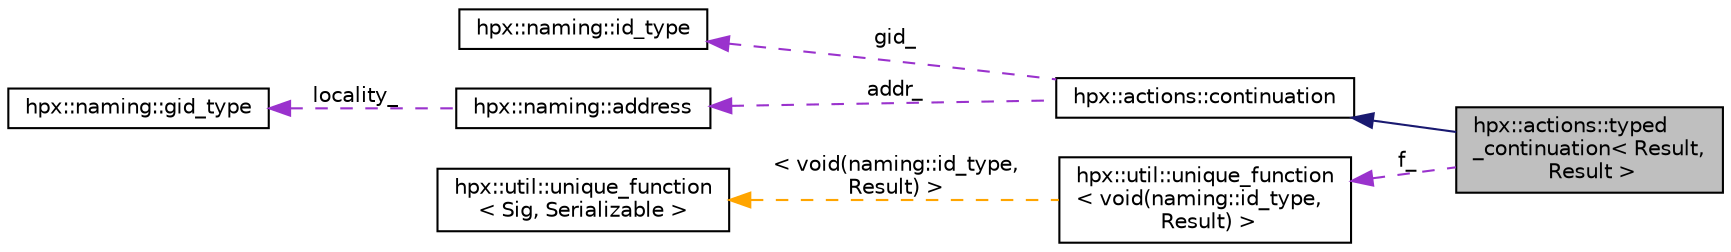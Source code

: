 digraph "hpx::actions::typed_continuation&lt; Result, Result &gt;"
{
  edge [fontname="Helvetica",fontsize="10",labelfontname="Helvetica",labelfontsize="10"];
  node [fontname="Helvetica",fontsize="10",shape=record];
  rankdir="LR";
  Node2 [label="hpx::actions::typed\l_continuation\< Result,\l Result \>",height=0.2,width=0.4,color="black", fillcolor="grey75", style="filled", fontcolor="black"];
  Node3 -> Node2 [dir="back",color="midnightblue",fontsize="10",style="solid",fontname="Helvetica"];
  Node3 [label="hpx::actions::continuation",height=0.2,width=0.4,color="black", fillcolor="white", style="filled",URL="$d0/d4e/classhpx_1_1actions_1_1continuation.html"];
  Node4 -> Node3 [dir="back",color="darkorchid3",fontsize="10",style="dashed",label=" gid_" ,fontname="Helvetica"];
  Node4 [label="hpx::naming::id_type",height=0.2,width=0.4,color="black", fillcolor="white", style="filled",URL="$db/dee/structhpx_1_1naming_1_1id__type.html"];
  Node5 -> Node3 [dir="back",color="darkorchid3",fontsize="10",style="dashed",label=" addr_" ,fontname="Helvetica"];
  Node5 [label="hpx::naming::address",height=0.2,width=0.4,color="black", fillcolor="white", style="filled",URL="$d2/d7f/structhpx_1_1naming_1_1address.html"];
  Node6 -> Node5 [dir="back",color="darkorchid3",fontsize="10",style="dashed",label=" locality_" ,fontname="Helvetica"];
  Node6 [label="hpx::naming::gid_type",height=0.2,width=0.4,color="black", fillcolor="white", style="filled",URL="$d3/d67/structhpx_1_1naming_1_1gid__type.html",tooltip="Global identifier for components across the HPX system. "];
  Node7 -> Node2 [dir="back",color="darkorchid3",fontsize="10",style="dashed",label=" f_" ,fontname="Helvetica"];
  Node7 [label="hpx::util::unique_function\l\< void(naming::id_type,\l Result) \>",height=0.2,width=0.4,color="black", fillcolor="white", style="filled",URL="$d9/d8d/classhpx_1_1util_1_1unique__function.html"];
  Node8 -> Node7 [dir="back",color="orange",fontsize="10",style="dashed",label=" \< void(naming::id_type,\l Result) \>" ,fontname="Helvetica"];
  Node8 [label="hpx::util::unique_function\l\< Sig, Serializable \>",height=0.2,width=0.4,color="black", fillcolor="white", style="filled",URL="$d9/d8d/classhpx_1_1util_1_1unique__function.html"];
}
